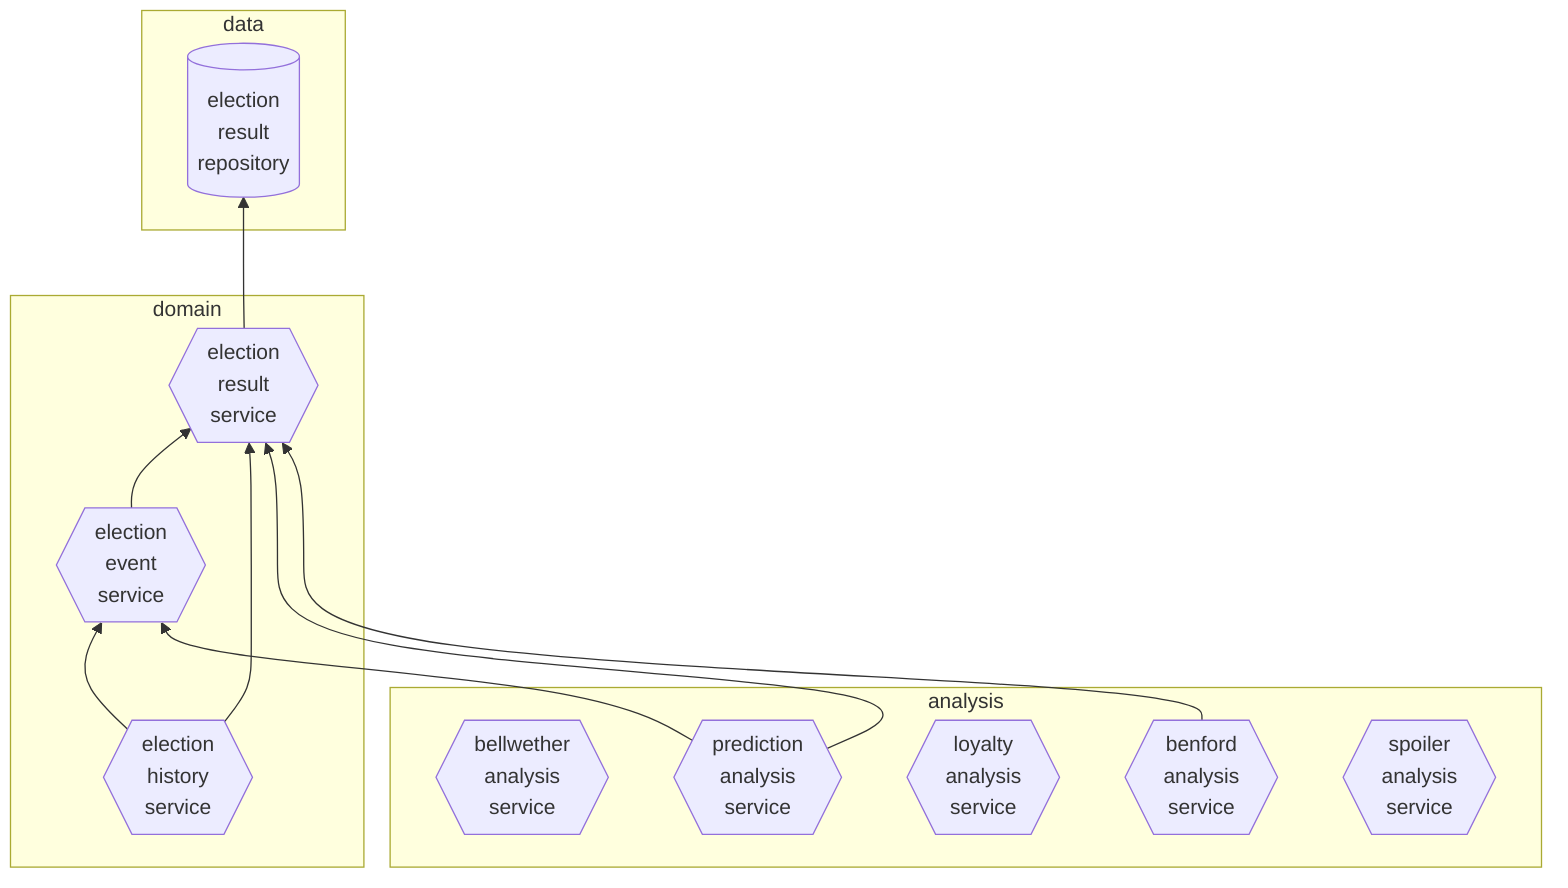 graph BT

    subgraph data
    ERR[(election<br>result<br>repository)]
    end

    subgraph domain
    ERS{{election<br>result<br>service}}
    EES{{election<br>event<br>service}}
    EHS{{election<br>history<br>service}}
    end

    subgraph analysis
    BWAS{{bellwether<br>analysis<br>service}}
    BAS{{benford<br>analysis<br>service}}
    LAS{{loyalty<br>analysis<br>service}}
    PAS{{prediction<br>analysis<br>service}}
    SAS{{spoiler<br>analysis<br>service}}
    end

    ERS --> ERR
    EES --> ERS
    EHS --> EES
    EHS --> ERS


    PAS --> ERS
    PAS --> EES
    BAS --> ERS